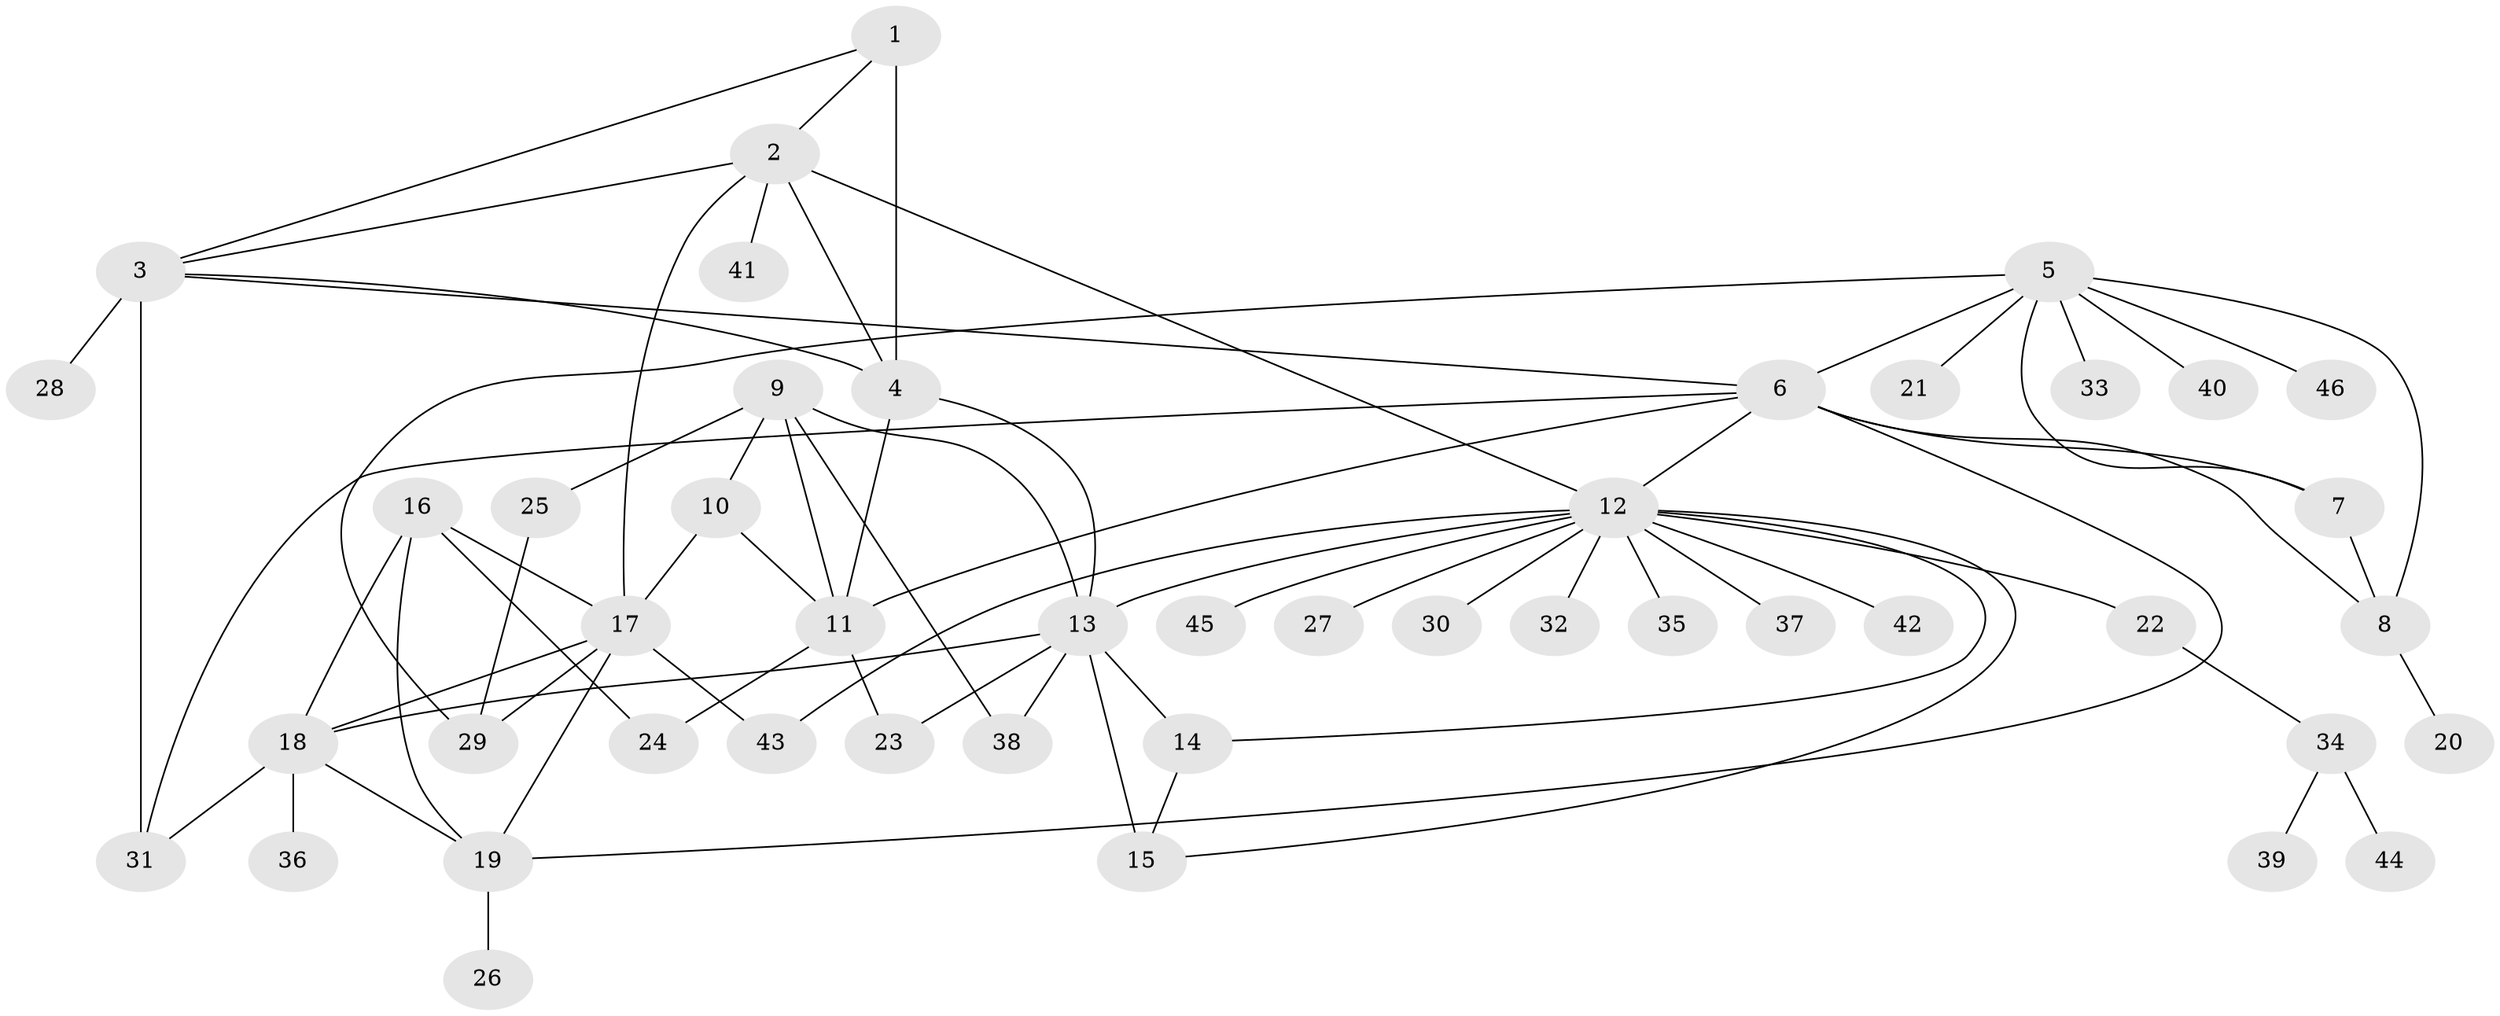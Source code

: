 // original degree distribution, {6: 0.02197802197802198, 7: 0.02197802197802198, 13: 0.01098901098901099, 4: 0.04395604395604396, 9: 0.02197802197802198, 3: 0.04395604395604396, 5: 0.01098901098901099, 10: 0.03296703296703297, 15: 0.01098901098901099, 11: 0.01098901098901099, 8: 0.01098901098901099, 1: 0.5714285714285714, 2: 0.18681318681318682}
// Generated by graph-tools (version 1.1) at 2025/37/03/09/25 02:37:27]
// undirected, 46 vertices, 73 edges
graph export_dot {
graph [start="1"]
  node [color=gray90,style=filled];
  1;
  2;
  3;
  4;
  5;
  6;
  7;
  8;
  9;
  10;
  11;
  12;
  13;
  14;
  15;
  16;
  17;
  18;
  19;
  20;
  21;
  22;
  23;
  24;
  25;
  26;
  27;
  28;
  29;
  30;
  31;
  32;
  33;
  34;
  35;
  36;
  37;
  38;
  39;
  40;
  41;
  42;
  43;
  44;
  45;
  46;
  1 -- 2 [weight=1.0];
  1 -- 3 [weight=1.0];
  1 -- 4 [weight=3.0];
  2 -- 3 [weight=1.0];
  2 -- 4 [weight=1.0];
  2 -- 12 [weight=1.0];
  2 -- 17 [weight=1.0];
  2 -- 41 [weight=1.0];
  3 -- 4 [weight=1.0];
  3 -- 6 [weight=1.0];
  3 -- 28 [weight=1.0];
  3 -- 31 [weight=7.0];
  4 -- 11 [weight=1.0];
  4 -- 13 [weight=1.0];
  5 -- 6 [weight=1.0];
  5 -- 7 [weight=1.0];
  5 -- 8 [weight=1.0];
  5 -- 21 [weight=1.0];
  5 -- 29 [weight=1.0];
  5 -- 33 [weight=1.0];
  5 -- 40 [weight=1.0];
  5 -- 46 [weight=1.0];
  6 -- 7 [weight=1.0];
  6 -- 8 [weight=1.0];
  6 -- 11 [weight=1.0];
  6 -- 12 [weight=1.0];
  6 -- 19 [weight=1.0];
  6 -- 31 [weight=1.0];
  7 -- 8 [weight=1.0];
  8 -- 20 [weight=1.0];
  9 -- 10 [weight=2.0];
  9 -- 11 [weight=1.0];
  9 -- 13 [weight=1.0];
  9 -- 25 [weight=1.0];
  9 -- 38 [weight=4.0];
  10 -- 11 [weight=2.0];
  10 -- 17 [weight=1.0];
  11 -- 23 [weight=3.0];
  11 -- 24 [weight=1.0];
  12 -- 13 [weight=1.0];
  12 -- 14 [weight=1.0];
  12 -- 15 [weight=1.0];
  12 -- 22 [weight=1.0];
  12 -- 27 [weight=1.0];
  12 -- 30 [weight=1.0];
  12 -- 32 [weight=1.0];
  12 -- 35 [weight=1.0];
  12 -- 37 [weight=1.0];
  12 -- 42 [weight=1.0];
  12 -- 43 [weight=1.0];
  12 -- 45 [weight=1.0];
  13 -- 14 [weight=1.0];
  13 -- 15 [weight=2.0];
  13 -- 18 [weight=1.0];
  13 -- 23 [weight=1.0];
  13 -- 38 [weight=1.0];
  14 -- 15 [weight=1.0];
  16 -- 17 [weight=1.0];
  16 -- 18 [weight=1.0];
  16 -- 19 [weight=1.0];
  16 -- 24 [weight=7.0];
  17 -- 18 [weight=1.0];
  17 -- 19 [weight=1.0];
  17 -- 29 [weight=1.0];
  17 -- 43 [weight=1.0];
  18 -- 19 [weight=1.0];
  18 -- 31 [weight=1.0];
  18 -- 36 [weight=1.0];
  19 -- 26 [weight=1.0];
  22 -- 34 [weight=1.0];
  25 -- 29 [weight=1.0];
  34 -- 39 [weight=1.0];
  34 -- 44 [weight=1.0];
}
